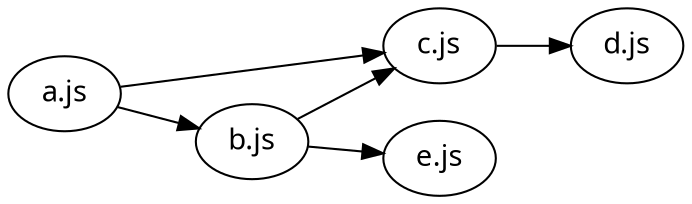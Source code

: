 digraph {
  rankdir = "LR";
  node [fontname = "Ubuntu"];

  "a.js" -> { "b.js" "c.js" };
  "b.js" -> "c.js" -> "d.js";
  "b.js" -> "e.js";
}
